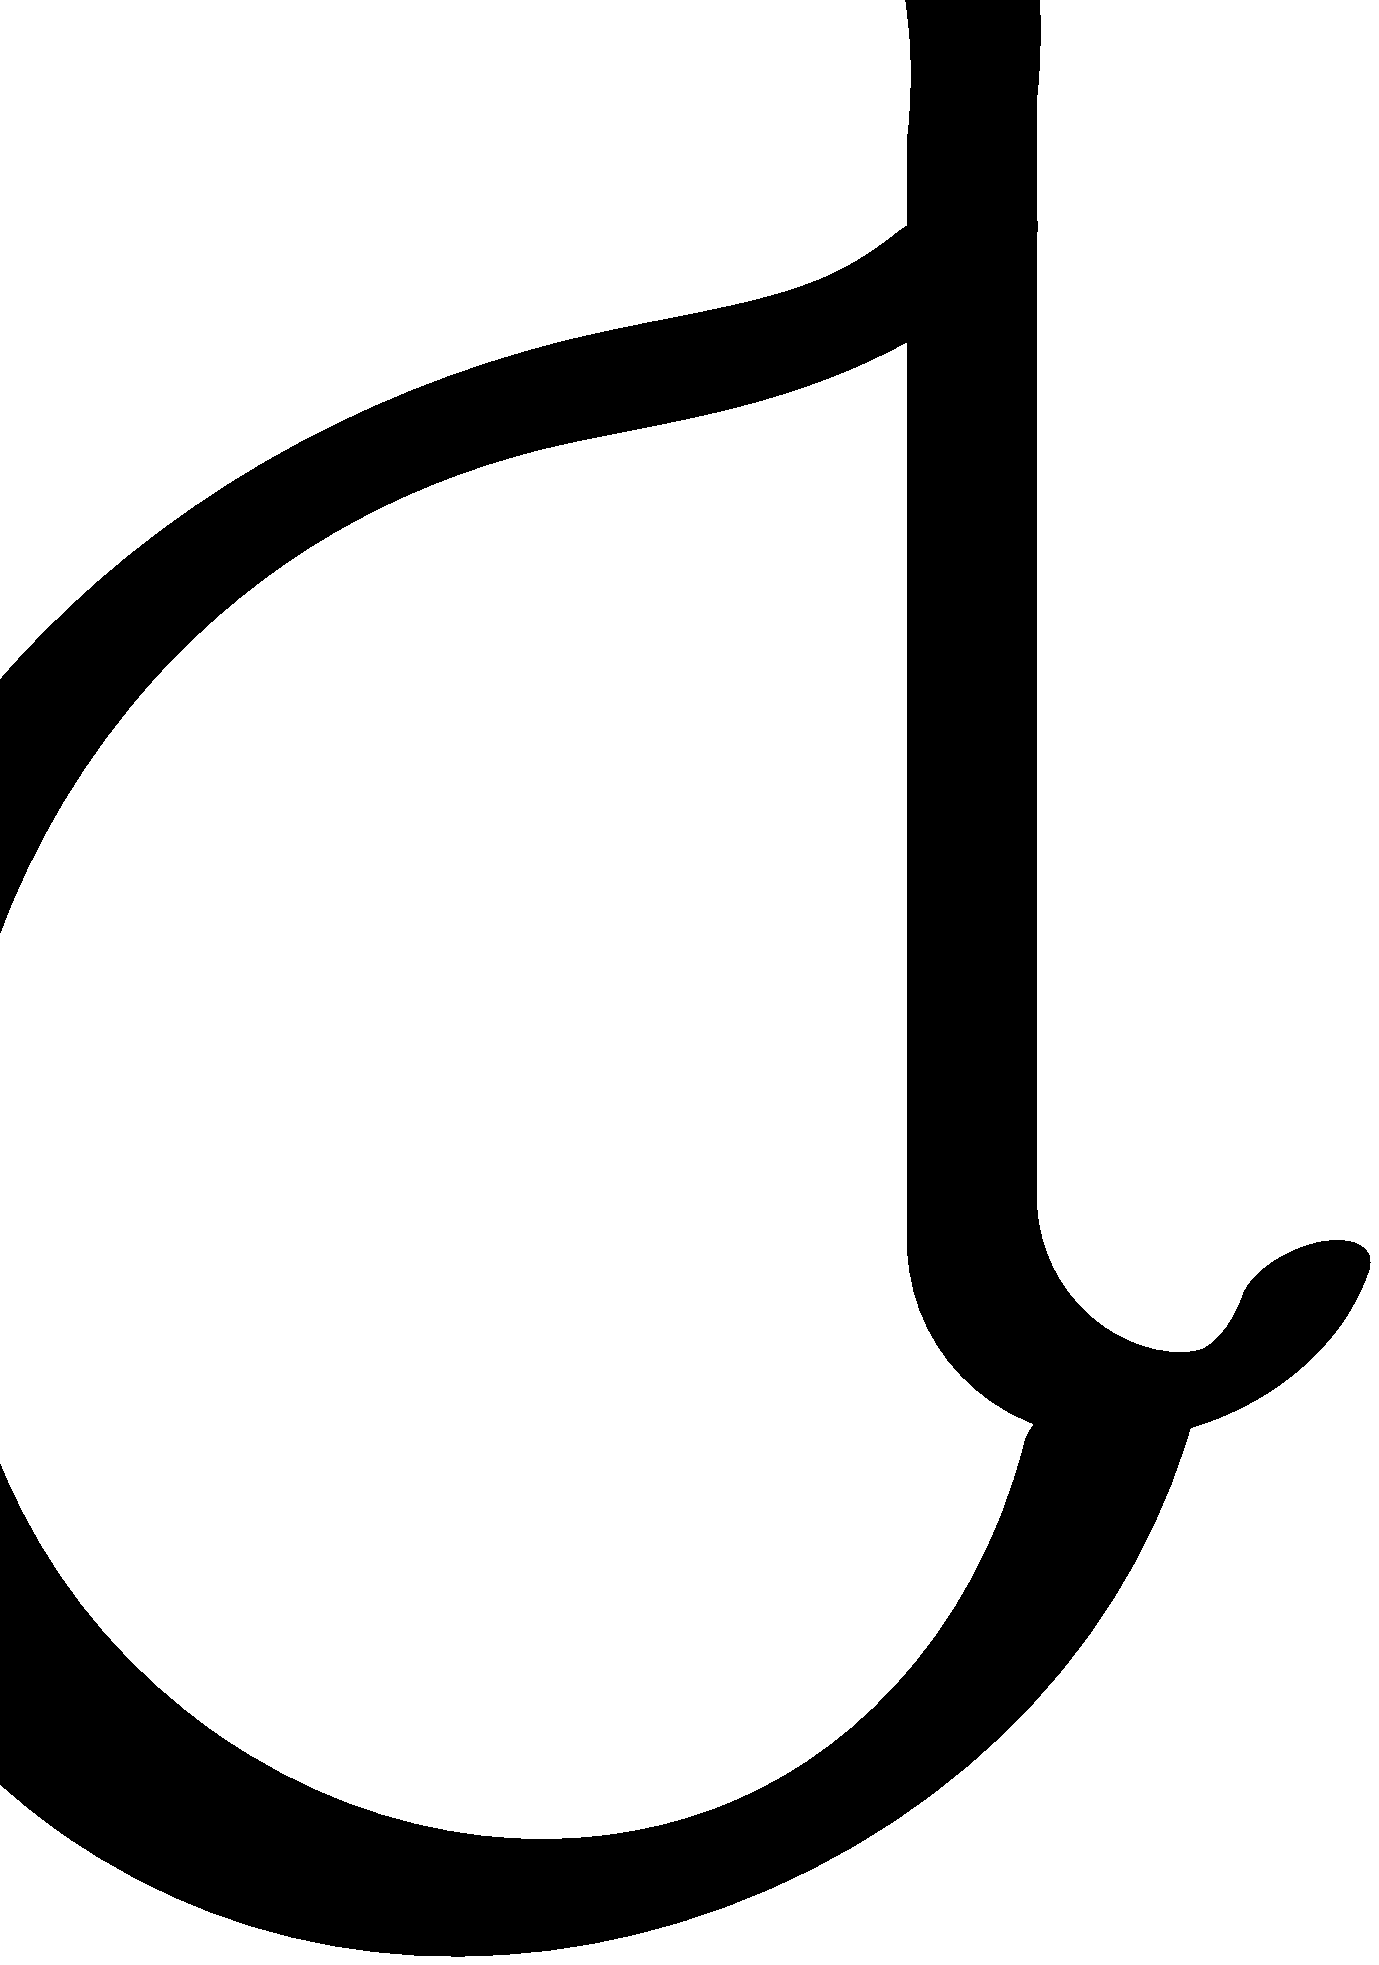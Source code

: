 prologues := 3;     % sortie EPS

beginfig(1)
pickup pencircle xscaled 2 yscaled 1 rotated 25 scaled 25
draw (0,900) .. (100,1000) .. (350,800) -- (350,400) .. (420,340) .. (470,380);
pickup pencircle xscaled 2 yscaled 1 rotated 25 scaled 34
draw (342,750) .. (300,725) .. (200,700) .. (30,600) .. (50,200) .. (400,330);
pickup pencircle scaled 60
draw (6,885);
endfig;

end
